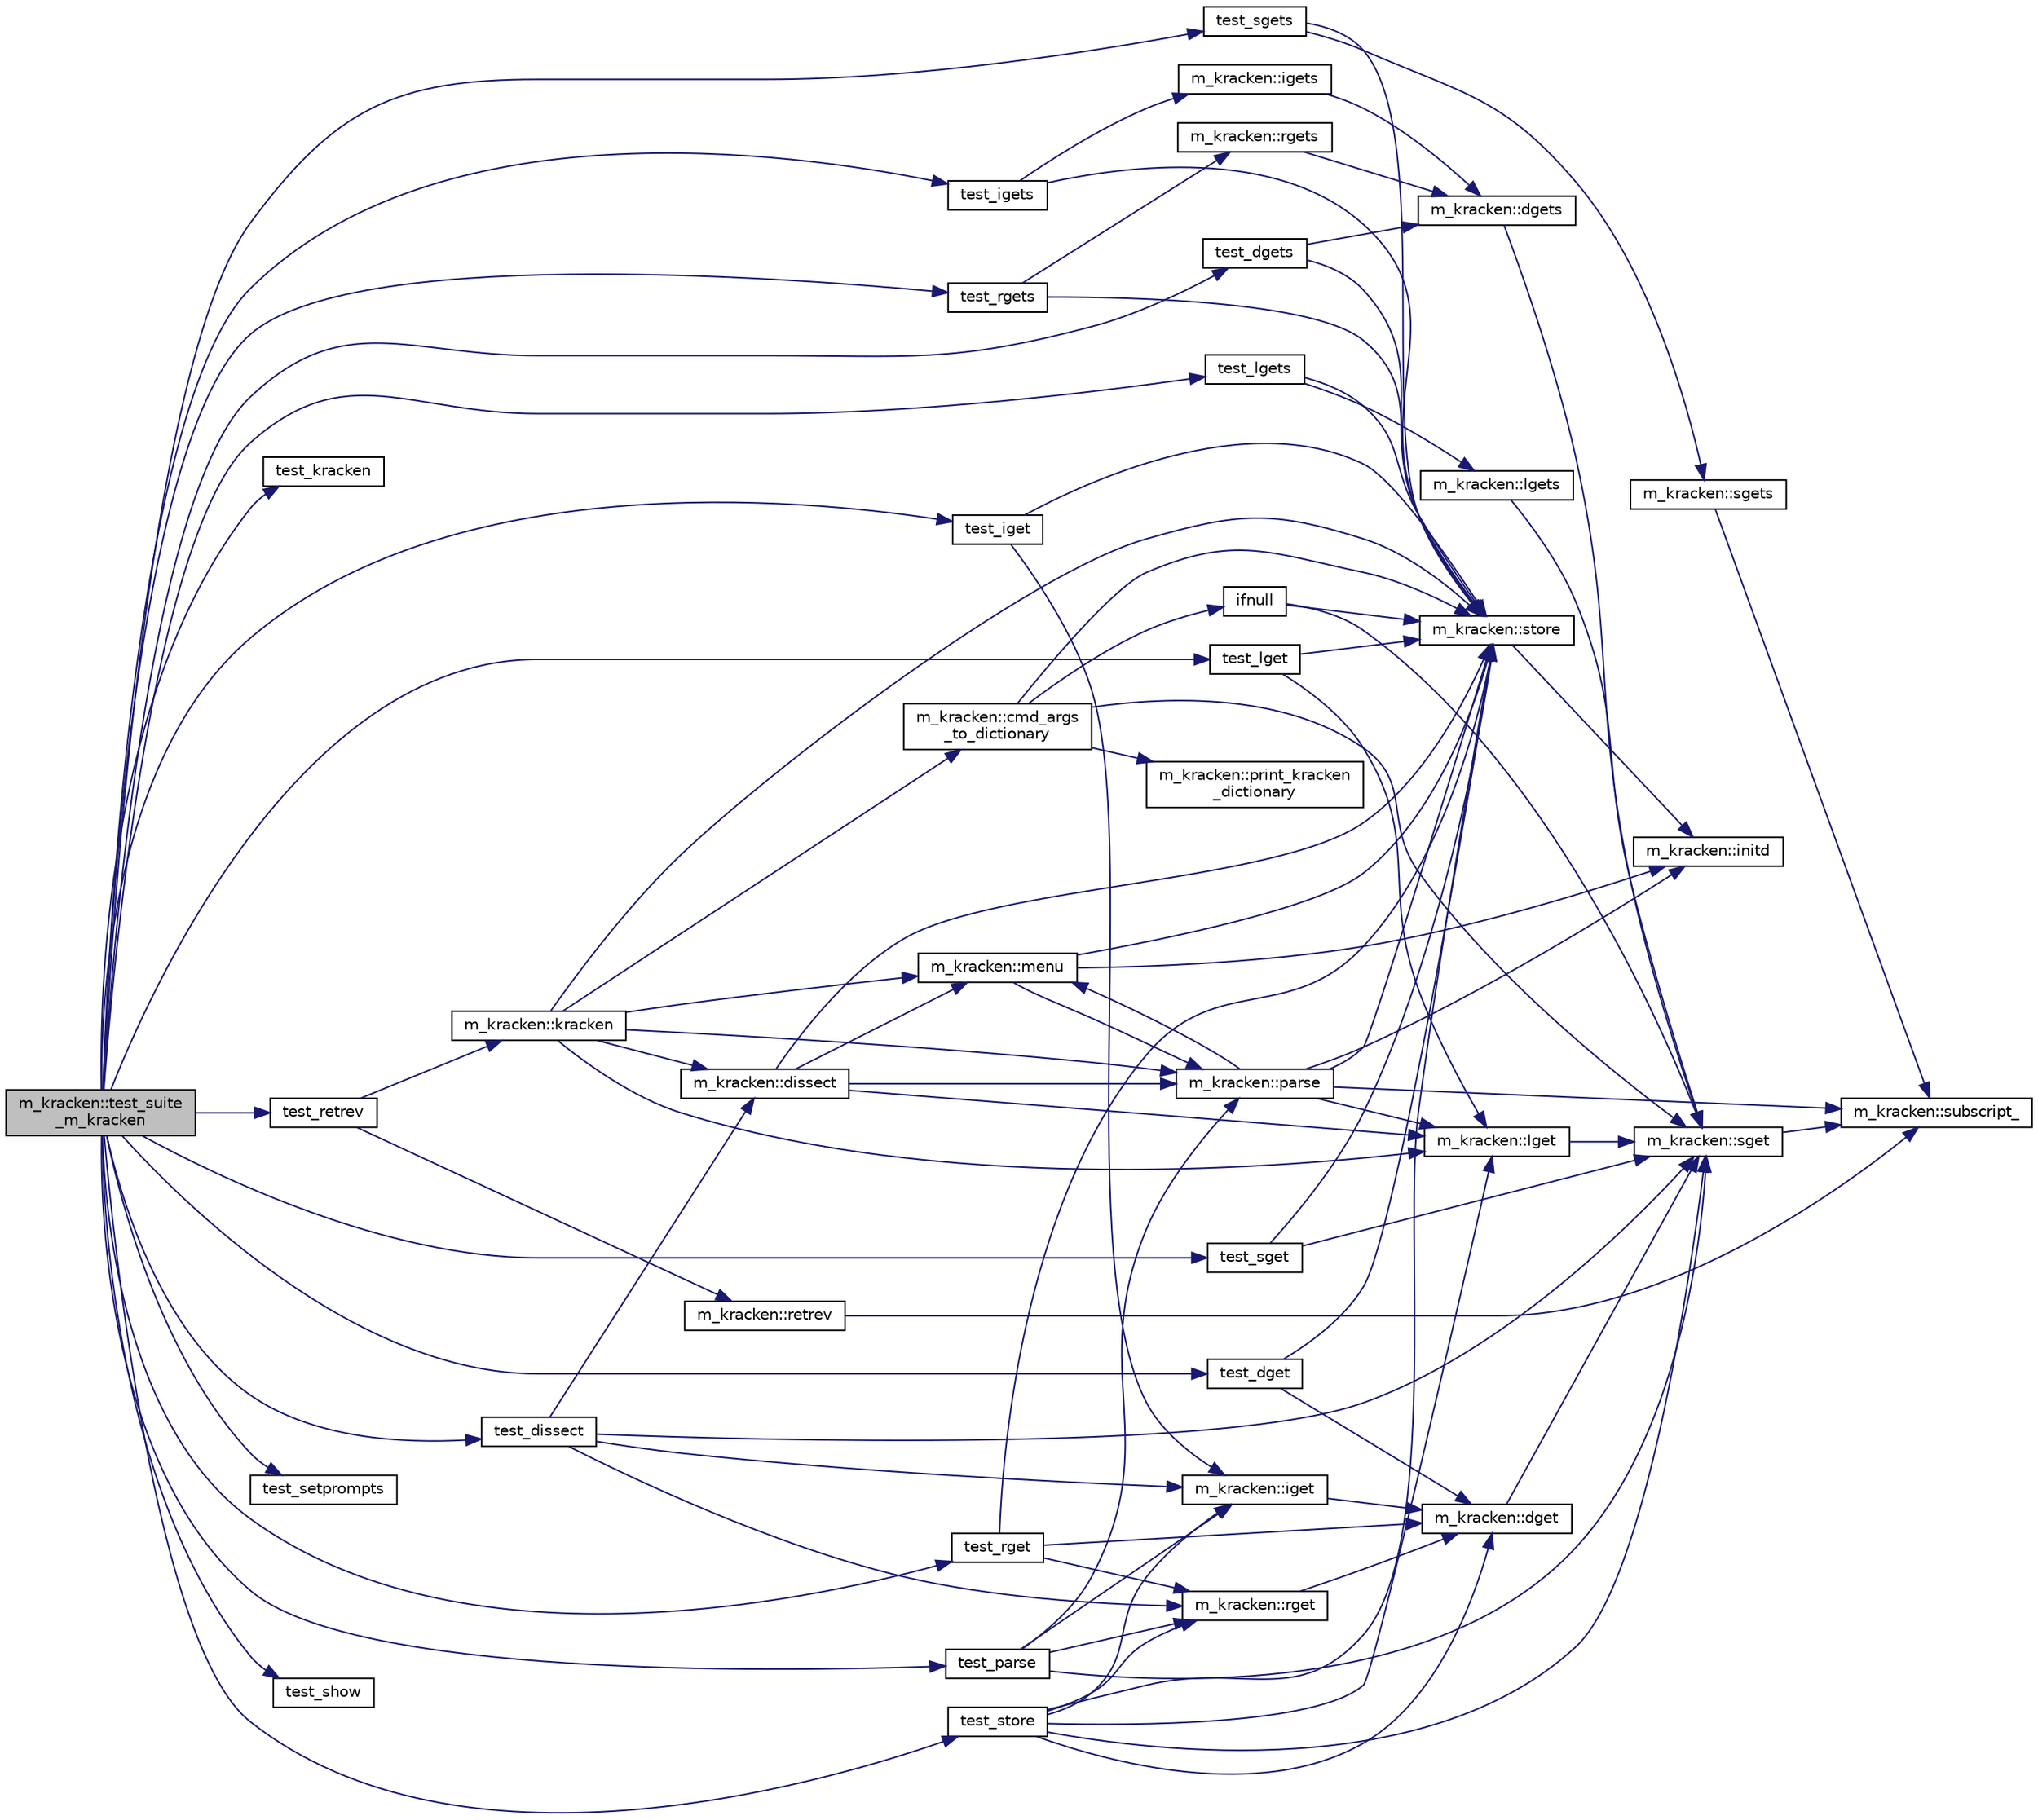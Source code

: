 digraph "m_kracken::test_suite_m_kracken"
{
 // LATEX_PDF_SIZE
  edge [fontname="Helvetica",fontsize="10",labelfontname="Helvetica",labelfontsize="10"];
  node [fontname="Helvetica",fontsize="10",shape=record];
  rankdir="LR";
  Node1 [label="m_kracken::test_suite\l_m_kracken",height=0.2,width=0.4,color="black", fillcolor="grey75", style="filled", fontcolor="black",tooltip=" "];
  Node1 -> Node2 [color="midnightblue",fontsize="10",style="solid",fontname="Helvetica"];
  Node2 [label="test_dget",height=0.2,width=0.4,color="black", fillcolor="white", style="filled",URL="$M__kracken_8f90.html#a00ade06c021ec8176c965816e501e8a2",tooltip=" "];
  Node2 -> Node3 [color="midnightblue",fontsize="10",style="solid",fontname="Helvetica"];
  Node3 [label="m_kracken::dget",height=0.2,width=0.4,color="black", fillcolor="white", style="filled",URL="$namespacem__kracken.html#ae7b6ad046d637f03148efb56336a7ff4",tooltip=" "];
  Node3 -> Node4 [color="midnightblue",fontsize="10",style="solid",fontname="Helvetica"];
  Node4 [label="m_kracken::sget",height=0.2,width=0.4,color="black", fillcolor="white", style="filled",URL="$namespacem__kracken.html#a9a64192326816b0b9badcc11506628ee",tooltip=" "];
  Node4 -> Node5 [color="midnightblue",fontsize="10",style="solid",fontname="Helvetica"];
  Node5 [label="m_kracken::subscript_",height=0.2,width=0.4,color="black", fillcolor="white", style="filled",URL="$namespacem__kracken.html#a3c87f6cd9c414d903b41ea81befa0343",tooltip=" "];
  Node2 -> Node6 [color="midnightblue",fontsize="10",style="solid",fontname="Helvetica"];
  Node6 [label="m_kracken::store",height=0.2,width=0.4,color="black", fillcolor="white", style="filled",URL="$namespacem__kracken.html#a6eb597e3ca7d161933f595788d511fd7",tooltip=" "];
  Node6 -> Node7 [color="midnightblue",fontsize="10",style="solid",fontname="Helvetica"];
  Node7 [label="m_kracken::initd",height=0.2,width=0.4,color="black", fillcolor="white", style="filled",URL="$namespacem__kracken.html#a72ce8ce4280e366c854256431816049f",tooltip=" "];
  Node1 -> Node8 [color="midnightblue",fontsize="10",style="solid",fontname="Helvetica"];
  Node8 [label="test_dgets",height=0.2,width=0.4,color="black", fillcolor="white", style="filled",URL="$M__kracken_8f90.html#a50840e636315cd6416a5d66600898468",tooltip=" "];
  Node8 -> Node9 [color="midnightblue",fontsize="10",style="solid",fontname="Helvetica"];
  Node9 [label="m_kracken::dgets",height=0.2,width=0.4,color="black", fillcolor="white", style="filled",URL="$namespacem__kracken.html#a5820c8cc5b9614c52bb967ec82fb0dc3",tooltip=" "];
  Node9 -> Node4 [color="midnightblue",fontsize="10",style="solid",fontname="Helvetica"];
  Node8 -> Node6 [color="midnightblue",fontsize="10",style="solid",fontname="Helvetica"];
  Node1 -> Node10 [color="midnightblue",fontsize="10",style="solid",fontname="Helvetica"];
  Node10 [label="test_dissect",height=0.2,width=0.4,color="black", fillcolor="white", style="filled",URL="$M__kracken_8f90.html#a11a7205a4312de1b7569905779d3d8bd",tooltip=" "];
  Node10 -> Node11 [color="midnightblue",fontsize="10",style="solid",fontname="Helvetica"];
  Node11 [label="m_kracken::dissect",height=0.2,width=0.4,color="black", fillcolor="white", style="filled",URL="$namespacem__kracken.html#a2cb376f8a8e26e489a45cafcda66ea3e",tooltip=" "];
  Node11 -> Node12 [color="midnightblue",fontsize="10",style="solid",fontname="Helvetica"];
  Node12 [label="m_kracken::lget",height=0.2,width=0.4,color="black", fillcolor="white", style="filled",URL="$namespacem__kracken.html#a7141acd7a00c1a5aa5f90612a0414b63",tooltip=" "];
  Node12 -> Node4 [color="midnightblue",fontsize="10",style="solid",fontname="Helvetica"];
  Node11 -> Node13 [color="midnightblue",fontsize="10",style="solid",fontname="Helvetica"];
  Node13 [label="m_kracken::menu",height=0.2,width=0.4,color="black", fillcolor="white", style="filled",URL="$namespacem__kracken.html#ad0cfac1dcc02e0a67841f546cb57f823",tooltip=" "];
  Node13 -> Node7 [color="midnightblue",fontsize="10",style="solid",fontname="Helvetica"];
  Node13 -> Node14 [color="midnightblue",fontsize="10",style="solid",fontname="Helvetica"];
  Node14 [label="m_kracken::parse",height=0.2,width=0.4,color="black", fillcolor="white", style="filled",URL="$namespacem__kracken.html#ada09fc7e2374abf2aba534642d8b747f",tooltip=" "];
  Node14 -> Node7 [color="midnightblue",fontsize="10",style="solid",fontname="Helvetica"];
  Node14 -> Node12 [color="midnightblue",fontsize="10",style="solid",fontname="Helvetica"];
  Node14 -> Node13 [color="midnightblue",fontsize="10",style="solid",fontname="Helvetica"];
  Node14 -> Node6 [color="midnightblue",fontsize="10",style="solid",fontname="Helvetica"];
  Node14 -> Node5 [color="midnightblue",fontsize="10",style="solid",fontname="Helvetica"];
  Node13 -> Node6 [color="midnightblue",fontsize="10",style="solid",fontname="Helvetica"];
  Node11 -> Node14 [color="midnightblue",fontsize="10",style="solid",fontname="Helvetica"];
  Node11 -> Node6 [color="midnightblue",fontsize="10",style="solid",fontname="Helvetica"];
  Node10 -> Node15 [color="midnightblue",fontsize="10",style="solid",fontname="Helvetica"];
  Node15 [label="m_kracken::iget",height=0.2,width=0.4,color="black", fillcolor="white", style="filled",URL="$namespacem__kracken.html#a420718890eac378e5cd047dd0b477424",tooltip=" "];
  Node15 -> Node3 [color="midnightblue",fontsize="10",style="solid",fontname="Helvetica"];
  Node10 -> Node16 [color="midnightblue",fontsize="10",style="solid",fontname="Helvetica"];
  Node16 [label="m_kracken::rget",height=0.2,width=0.4,color="black", fillcolor="white", style="filled",URL="$namespacem__kracken.html#a21e0e40932af79430832a53bdb4de300",tooltip=" "];
  Node16 -> Node3 [color="midnightblue",fontsize="10",style="solid",fontname="Helvetica"];
  Node10 -> Node4 [color="midnightblue",fontsize="10",style="solid",fontname="Helvetica"];
  Node1 -> Node17 [color="midnightblue",fontsize="10",style="solid",fontname="Helvetica"];
  Node17 [label="test_iget",height=0.2,width=0.4,color="black", fillcolor="white", style="filled",URL="$M__kracken_8f90.html#abd47121392dc51796ba65d130b3c9c2f",tooltip=" "];
  Node17 -> Node15 [color="midnightblue",fontsize="10",style="solid",fontname="Helvetica"];
  Node17 -> Node6 [color="midnightblue",fontsize="10",style="solid",fontname="Helvetica"];
  Node1 -> Node18 [color="midnightblue",fontsize="10",style="solid",fontname="Helvetica"];
  Node18 [label="test_igets",height=0.2,width=0.4,color="black", fillcolor="white", style="filled",URL="$M__kracken_8f90.html#af9d32524891d18cc375f42cf27b7068c",tooltip=" "];
  Node18 -> Node19 [color="midnightblue",fontsize="10",style="solid",fontname="Helvetica"];
  Node19 [label="m_kracken::igets",height=0.2,width=0.4,color="black", fillcolor="white", style="filled",URL="$namespacem__kracken.html#a3bf372282fcf75e6db26c8523676713e",tooltip=" "];
  Node19 -> Node9 [color="midnightblue",fontsize="10",style="solid",fontname="Helvetica"];
  Node18 -> Node6 [color="midnightblue",fontsize="10",style="solid",fontname="Helvetica"];
  Node1 -> Node20 [color="midnightblue",fontsize="10",style="solid",fontname="Helvetica"];
  Node20 [label="test_kracken",height=0.2,width=0.4,color="black", fillcolor="white", style="filled",URL="$M__kracken_8f90.html#a54c1e45f24d7954ca629d4107e5d20c3",tooltip=" "];
  Node1 -> Node21 [color="midnightblue",fontsize="10",style="solid",fontname="Helvetica"];
  Node21 [label="test_lget",height=0.2,width=0.4,color="black", fillcolor="white", style="filled",URL="$M__kracken_8f90.html#a1c4bf69a10d5d5bb731df66960f94dae",tooltip=" "];
  Node21 -> Node12 [color="midnightblue",fontsize="10",style="solid",fontname="Helvetica"];
  Node21 -> Node6 [color="midnightblue",fontsize="10",style="solid",fontname="Helvetica"];
  Node1 -> Node22 [color="midnightblue",fontsize="10",style="solid",fontname="Helvetica"];
  Node22 [label="test_lgets",height=0.2,width=0.4,color="black", fillcolor="white", style="filled",URL="$M__kracken_8f90.html#a040c3dab7b15fe4573817ad7292ec2f5",tooltip=" "];
  Node22 -> Node23 [color="midnightblue",fontsize="10",style="solid",fontname="Helvetica"];
  Node23 [label="m_kracken::lgets",height=0.2,width=0.4,color="black", fillcolor="white", style="filled",URL="$namespacem__kracken.html#afb3f3b45b78625758818ea9bef463fd9",tooltip=" "];
  Node23 -> Node4 [color="midnightblue",fontsize="10",style="solid",fontname="Helvetica"];
  Node22 -> Node6 [color="midnightblue",fontsize="10",style="solid",fontname="Helvetica"];
  Node1 -> Node24 [color="midnightblue",fontsize="10",style="solid",fontname="Helvetica"];
  Node24 [label="test_parse",height=0.2,width=0.4,color="black", fillcolor="white", style="filled",URL="$M__kracken_8f90.html#a42d41b204969ea6ee0ef1fa78285511f",tooltip=" "];
  Node24 -> Node15 [color="midnightblue",fontsize="10",style="solid",fontname="Helvetica"];
  Node24 -> Node14 [color="midnightblue",fontsize="10",style="solid",fontname="Helvetica"];
  Node24 -> Node16 [color="midnightblue",fontsize="10",style="solid",fontname="Helvetica"];
  Node24 -> Node4 [color="midnightblue",fontsize="10",style="solid",fontname="Helvetica"];
  Node1 -> Node25 [color="midnightblue",fontsize="10",style="solid",fontname="Helvetica"];
  Node25 [label="test_retrev",height=0.2,width=0.4,color="black", fillcolor="white", style="filled",URL="$M__kracken_8f90.html#a12fa31d512643b8fe4ece79378d4b0dc",tooltip=" "];
  Node25 -> Node26 [color="midnightblue",fontsize="10",style="solid",fontname="Helvetica"];
  Node26 [label="m_kracken::kracken",height=0.2,width=0.4,color="black", fillcolor="white", style="filled",URL="$namespacem__kracken.html#aeac4c029c0649fc5cebc0545881ac759",tooltip=" "];
  Node26 -> Node27 [color="midnightblue",fontsize="10",style="solid",fontname="Helvetica"];
  Node27 [label="m_kracken::cmd_args\l_to_dictionary",height=0.2,width=0.4,color="black", fillcolor="white", style="filled",URL="$namespacem__kracken.html#a31e7eb1bb39384b327e71693b263e2d4",tooltip=" "];
  Node27 -> Node28 [color="midnightblue",fontsize="10",style="solid",fontname="Helvetica"];
  Node28 [label="ifnull",height=0.2,width=0.4,color="black", fillcolor="white", style="filled",URL="$M__kracken_8f90.html#aa26f90016621d1ee43d3b5b66316532b",tooltip=" "];
  Node28 -> Node4 [color="midnightblue",fontsize="10",style="solid",fontname="Helvetica"];
  Node28 -> Node6 [color="midnightblue",fontsize="10",style="solid",fontname="Helvetica"];
  Node27 -> Node29 [color="midnightblue",fontsize="10",style="solid",fontname="Helvetica"];
  Node29 [label="m_kracken::print_kracken\l_dictionary",height=0.2,width=0.4,color="black", fillcolor="white", style="filled",URL="$namespacem__kracken.html#ac7fe8ee4b3d9a05dcd3d33fbad347f22",tooltip=" "];
  Node27 -> Node4 [color="midnightblue",fontsize="10",style="solid",fontname="Helvetica"];
  Node27 -> Node6 [color="midnightblue",fontsize="10",style="solid",fontname="Helvetica"];
  Node26 -> Node11 [color="midnightblue",fontsize="10",style="solid",fontname="Helvetica"];
  Node26 -> Node12 [color="midnightblue",fontsize="10",style="solid",fontname="Helvetica"];
  Node26 -> Node13 [color="midnightblue",fontsize="10",style="solid",fontname="Helvetica"];
  Node26 -> Node14 [color="midnightblue",fontsize="10",style="solid",fontname="Helvetica"];
  Node26 -> Node6 [color="midnightblue",fontsize="10",style="solid",fontname="Helvetica"];
  Node25 -> Node30 [color="midnightblue",fontsize="10",style="solid",fontname="Helvetica"];
  Node30 [label="m_kracken::retrev",height=0.2,width=0.4,color="black", fillcolor="white", style="filled",URL="$namespacem__kracken.html#ad4f3d7c793c90789b175097b433035da",tooltip=" "];
  Node30 -> Node5 [color="midnightblue",fontsize="10",style="solid",fontname="Helvetica"];
  Node1 -> Node31 [color="midnightblue",fontsize="10",style="solid",fontname="Helvetica"];
  Node31 [label="test_rget",height=0.2,width=0.4,color="black", fillcolor="white", style="filled",URL="$M__kracken_8f90.html#a88a52f5f434f576ff98a79268314d6c4",tooltip=" "];
  Node31 -> Node3 [color="midnightblue",fontsize="10",style="solid",fontname="Helvetica"];
  Node31 -> Node16 [color="midnightblue",fontsize="10",style="solid",fontname="Helvetica"];
  Node31 -> Node6 [color="midnightblue",fontsize="10",style="solid",fontname="Helvetica"];
  Node1 -> Node32 [color="midnightblue",fontsize="10",style="solid",fontname="Helvetica"];
  Node32 [label="test_rgets",height=0.2,width=0.4,color="black", fillcolor="white", style="filled",URL="$M__kracken_8f90.html#ab753d15fffa4766915873cfdcf437e69",tooltip=" "];
  Node32 -> Node33 [color="midnightblue",fontsize="10",style="solid",fontname="Helvetica"];
  Node33 [label="m_kracken::rgets",height=0.2,width=0.4,color="black", fillcolor="white", style="filled",URL="$namespacem__kracken.html#a2fd4c07856f16d7886f034746e38d49a",tooltip=" "];
  Node33 -> Node9 [color="midnightblue",fontsize="10",style="solid",fontname="Helvetica"];
  Node32 -> Node6 [color="midnightblue",fontsize="10",style="solid",fontname="Helvetica"];
  Node1 -> Node34 [color="midnightblue",fontsize="10",style="solid",fontname="Helvetica"];
  Node34 [label="test_setprompts",height=0.2,width=0.4,color="black", fillcolor="white", style="filled",URL="$M__kracken_8f90.html#aa55d56415cf6d62c5c018dca0f16bceb",tooltip=" "];
  Node1 -> Node35 [color="midnightblue",fontsize="10",style="solid",fontname="Helvetica"];
  Node35 [label="test_sget",height=0.2,width=0.4,color="black", fillcolor="white", style="filled",URL="$M__kracken_8f90.html#a3a1001aea4af1e83b73ab1aa9f81bce4",tooltip=" "];
  Node35 -> Node4 [color="midnightblue",fontsize="10",style="solid",fontname="Helvetica"];
  Node35 -> Node6 [color="midnightblue",fontsize="10",style="solid",fontname="Helvetica"];
  Node1 -> Node36 [color="midnightblue",fontsize="10",style="solid",fontname="Helvetica"];
  Node36 [label="test_sgets",height=0.2,width=0.4,color="black", fillcolor="white", style="filled",URL="$M__kracken_8f90.html#a693aa370db8714307a447154691f9736",tooltip=" "];
  Node36 -> Node37 [color="midnightblue",fontsize="10",style="solid",fontname="Helvetica"];
  Node37 [label="m_kracken::sgets",height=0.2,width=0.4,color="black", fillcolor="white", style="filled",URL="$namespacem__kracken.html#ab5aa1c09e0fcb02a1a2604c865d27d25",tooltip=" "];
  Node37 -> Node5 [color="midnightblue",fontsize="10",style="solid",fontname="Helvetica"];
  Node36 -> Node6 [color="midnightblue",fontsize="10",style="solid",fontname="Helvetica"];
  Node1 -> Node38 [color="midnightblue",fontsize="10",style="solid",fontname="Helvetica"];
  Node38 [label="test_show",height=0.2,width=0.4,color="black", fillcolor="white", style="filled",URL="$M__kracken_8f90.html#ad1c3f64ab994385649e8d24a02716000",tooltip=" "];
  Node1 -> Node39 [color="midnightblue",fontsize="10",style="solid",fontname="Helvetica"];
  Node39 [label="test_store",height=0.2,width=0.4,color="black", fillcolor="white", style="filled",URL="$M__kracken_8f90.html#a4c6c4bc7f33a76a13337578dfa15861c",tooltip=" "];
  Node39 -> Node3 [color="midnightblue",fontsize="10",style="solid",fontname="Helvetica"];
  Node39 -> Node15 [color="midnightblue",fontsize="10",style="solid",fontname="Helvetica"];
  Node39 -> Node12 [color="midnightblue",fontsize="10",style="solid",fontname="Helvetica"];
  Node39 -> Node16 [color="midnightblue",fontsize="10",style="solid",fontname="Helvetica"];
  Node39 -> Node4 [color="midnightblue",fontsize="10",style="solid",fontname="Helvetica"];
  Node39 -> Node6 [color="midnightblue",fontsize="10",style="solid",fontname="Helvetica"];
}
